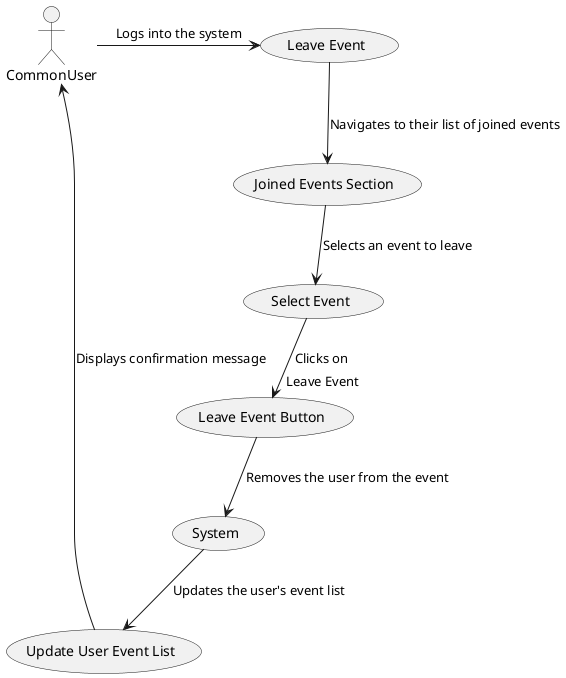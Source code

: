 @startuml
actor CommonUser as CU

CU -> (Leave Event) : Logs into the system
(Leave Event) --> (Joined Events Section) : Navigates to their list of joined events
(Joined Events Section) --> (Select Event) : Selects an event to leave
(Select Event) --> (Leave Event Button) : Clicks on "Leave Event"
(Leave Event Button) --> (System) : Removes the user from the event
(System) --> (Update User Event List) : Updates the user's event list
(Update User Event List) --> CU : Displays confirmation message

@enduml